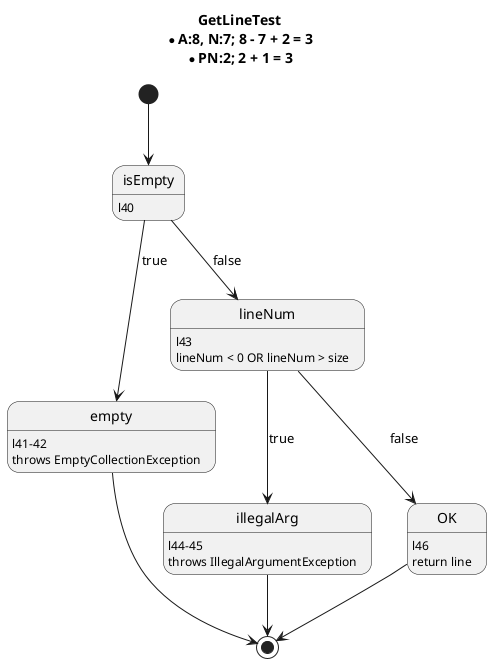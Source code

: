 @startuml
    title GetLineTest\n*A:8, N:7; 8 - 7 + 2 = 3\n*PN:2; 2 + 1 = 3
    [*] --> isEmpty
    isEmpty: l40
    isEmpty --> empty : true
    empty: l41-42
    empty: throws EmptyCollectionException
    empty --> [*]
    isEmpty --> lineNum : false
    lineNum: l43
    lineNum: lineNum < 0 OR lineNum > size
    lineNum --> illegalArg: true
    illegalArg: l44-45
    illegalArg: throws IllegalArgumentException
    illegalArg --> [*]
    lineNum --> OK: false
    OK: l46\nreturn line
    OK --> [*]
@enduml